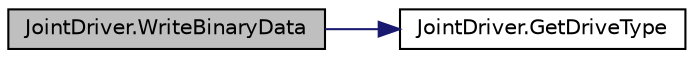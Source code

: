digraph "JointDriver.WriteBinaryData"
{
  edge [fontname="Helvetica",fontsize="10",labelfontname="Helvetica",labelfontsize="10"];
  node [fontname="Helvetica",fontsize="10",shape=record];
  rankdir="LR";
  Node38 [label="JointDriver.WriteBinaryData",height=0.2,width=0.4,color="black", fillcolor="grey75", style="filled", fontcolor="black"];
  Node38 -> Node39 [color="midnightblue",fontsize="10",style="solid",fontname="Helvetica"];
  Node39 [label="JointDriver.GetDriveType",height=0.2,width=0.4,color="black", fillcolor="white", style="filled",URL="$class_joint_driver.html#ab63c7e975d5b4317b7c47ffb34596b78",tooltip="Gets the type of this joint driver. "];
}
